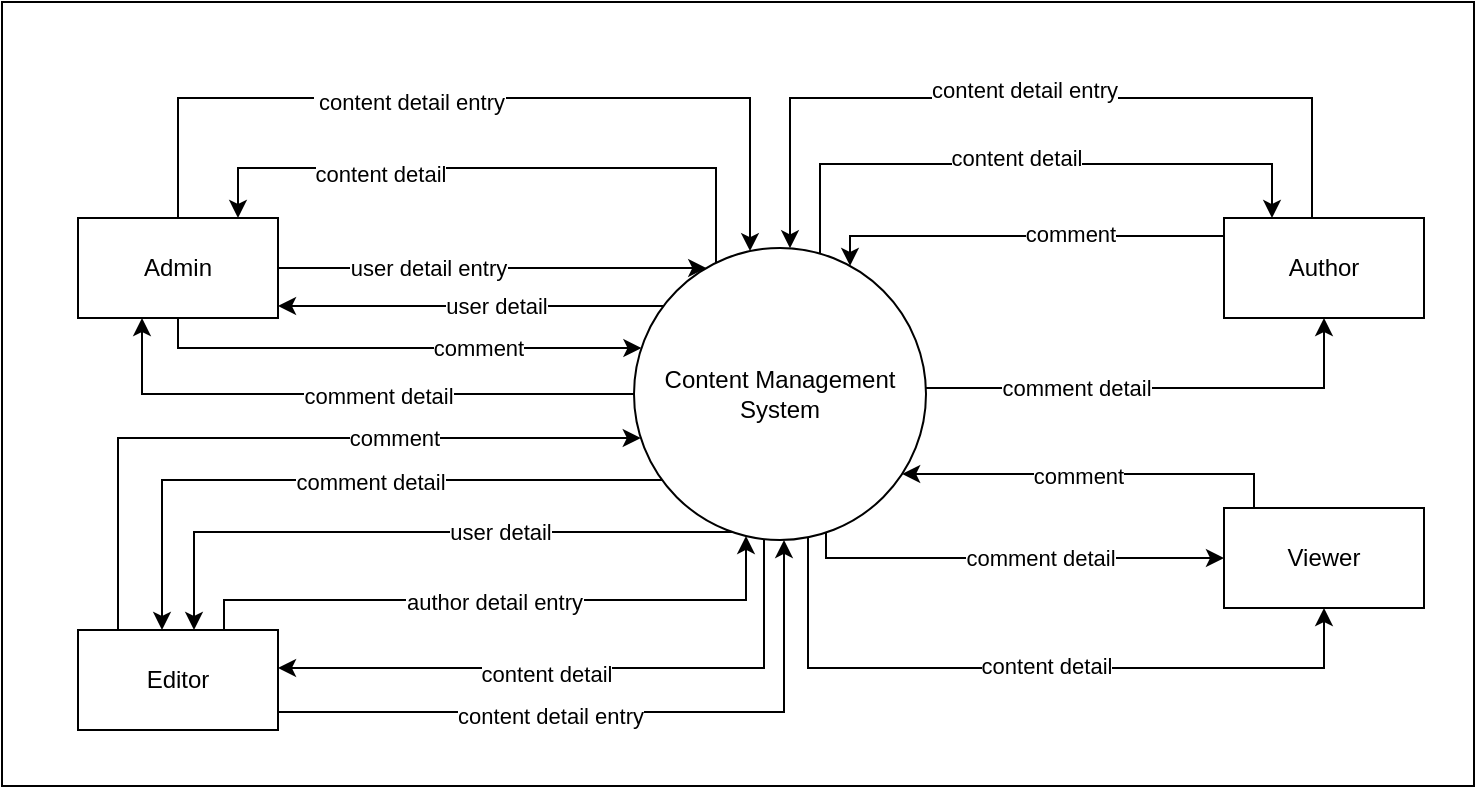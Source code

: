 <mxfile version="22.1.16" type="device">
  <diagram name="Page-1" id="1JZNMDiOsOetWaUi8xrt">
    <mxGraphModel dx="1110" dy="580" grid="0" gridSize="10" guides="1" tooltips="1" connect="1" arrows="1" fold="1" page="1" pageScale="1" pageWidth="850" pageHeight="1100" math="0" shadow="0">
      <root>
        <mxCell id="0" />
        <mxCell id="1" parent="0" />
        <mxCell id="xIfCsIHdapYumtQAMYiD-47" value="" style="rounded=0;whiteSpace=wrap;html=1;" vertex="1" parent="1">
          <mxGeometry x="36" y="255" width="736" height="392" as="geometry" />
        </mxCell>
        <mxCell id="xIfCsIHdapYumtQAMYiD-6" style="edgeStyle=orthogonalEdgeStyle;rounded=0;orthogonalLoop=1;jettySize=auto;html=1;" edge="1" parent="1" source="xIfCsIHdapYumtQAMYiD-1" target="xIfCsIHdapYumtQAMYiD-5">
          <mxGeometry relative="1" as="geometry">
            <Array as="points">
              <mxPoint x="124" y="303" />
              <mxPoint x="410" y="303" />
            </Array>
          </mxGeometry>
        </mxCell>
        <mxCell id="xIfCsIHdapYumtQAMYiD-7" value="&amp;nbsp;content detail entry" style="edgeLabel;html=1;align=center;verticalAlign=middle;resizable=0;points=[];" vertex="1" connectable="0" parent="xIfCsIHdapYumtQAMYiD-6">
          <mxGeometry x="-0.073" y="-3" relative="1" as="geometry">
            <mxPoint x="-21" y="-1" as="offset" />
          </mxGeometry>
        </mxCell>
        <mxCell id="xIfCsIHdapYumtQAMYiD-21" style="edgeStyle=orthogonalEdgeStyle;rounded=0;orthogonalLoop=1;jettySize=auto;html=1;" edge="1" parent="1" source="xIfCsIHdapYumtQAMYiD-1" target="xIfCsIHdapYumtQAMYiD-5">
          <mxGeometry relative="1" as="geometry">
            <Array as="points">
              <mxPoint x="373" y="388" />
            </Array>
          </mxGeometry>
        </mxCell>
        <mxCell id="xIfCsIHdapYumtQAMYiD-22" value="user detail entry" style="edgeLabel;html=1;align=center;verticalAlign=middle;resizable=0;points=[];" vertex="1" connectable="0" parent="xIfCsIHdapYumtQAMYiD-21">
          <mxGeometry x="-0.304" y="-4" relative="1" as="geometry">
            <mxPoint y="-4" as="offset" />
          </mxGeometry>
        </mxCell>
        <mxCell id="xIfCsIHdapYumtQAMYiD-1" value="Admin" style="html=1;dashed=0;whiteSpace=wrap;" vertex="1" parent="1">
          <mxGeometry x="74" y="363" width="100" height="50" as="geometry" />
        </mxCell>
        <mxCell id="xIfCsIHdapYumtQAMYiD-2" value="Editor" style="html=1;dashed=0;whiteSpace=wrap;" vertex="1" parent="1">
          <mxGeometry x="74" y="569" width="100" height="50" as="geometry" />
        </mxCell>
        <mxCell id="xIfCsIHdapYumtQAMYiD-3" value="Author" style="html=1;dashed=0;whiteSpace=wrap;" vertex="1" parent="1">
          <mxGeometry x="647" y="363" width="100" height="50" as="geometry" />
        </mxCell>
        <mxCell id="xIfCsIHdapYumtQAMYiD-31" style="edgeStyle=orthogonalEdgeStyle;rounded=0;orthogonalLoop=1;jettySize=auto;html=1;" edge="1" parent="1" source="xIfCsIHdapYumtQAMYiD-3" target="xIfCsIHdapYumtQAMYiD-5">
          <mxGeometry relative="1" as="geometry">
            <Array as="points">
              <mxPoint x="460" y="372" />
            </Array>
          </mxGeometry>
        </mxCell>
        <mxCell id="xIfCsIHdapYumtQAMYiD-32" value="comment" style="edgeLabel;html=1;align=center;verticalAlign=middle;resizable=0;points=[];" vertex="1" connectable="0" parent="xIfCsIHdapYumtQAMYiD-31">
          <mxGeometry x="0.242" y="1" relative="1" as="geometry">
            <mxPoint x="48" y="-2" as="offset" />
          </mxGeometry>
        </mxCell>
        <mxCell id="xIfCsIHdapYumtQAMYiD-33" style="edgeStyle=orthogonalEdgeStyle;rounded=0;orthogonalLoop=1;jettySize=auto;html=1;" edge="1" parent="1" source="xIfCsIHdapYumtQAMYiD-5" target="xIfCsIHdapYumtQAMYiD-4">
          <mxGeometry relative="1" as="geometry">
            <Array as="points">
              <mxPoint x="448" y="533" />
            </Array>
          </mxGeometry>
        </mxCell>
        <mxCell id="xIfCsIHdapYumtQAMYiD-34" value="comment detail" style="edgeLabel;html=1;align=center;verticalAlign=middle;resizable=0;points=[];" vertex="1" connectable="0" parent="xIfCsIHdapYumtQAMYiD-33">
          <mxGeometry x="-0.043" y="-1" relative="1" as="geometry">
            <mxPoint x="18" y="-1" as="offset" />
          </mxGeometry>
        </mxCell>
        <mxCell id="xIfCsIHdapYumtQAMYiD-4" value="Viewer" style="html=1;dashed=0;whiteSpace=wrap;" vertex="1" parent="1">
          <mxGeometry x="647" y="508" width="100" height="50" as="geometry" />
        </mxCell>
        <mxCell id="xIfCsIHdapYumtQAMYiD-12" style="edgeStyle=orthogonalEdgeStyle;rounded=0;orthogonalLoop=1;jettySize=auto;html=1;" edge="1" parent="1" source="xIfCsIHdapYumtQAMYiD-5" target="xIfCsIHdapYumtQAMYiD-1">
          <mxGeometry relative="1" as="geometry">
            <Array as="points">
              <mxPoint x="393" y="338" />
              <mxPoint x="154" y="338" />
            </Array>
          </mxGeometry>
        </mxCell>
        <mxCell id="xIfCsIHdapYumtQAMYiD-13" value="content detail" style="edgeLabel;html=1;align=center;verticalAlign=middle;resizable=0;points=[];" vertex="1" connectable="0" parent="xIfCsIHdapYumtQAMYiD-12">
          <mxGeometry x="0.385" y="3" relative="1" as="geometry">
            <mxPoint as="offset" />
          </mxGeometry>
        </mxCell>
        <mxCell id="xIfCsIHdapYumtQAMYiD-27" style="edgeStyle=orthogonalEdgeStyle;rounded=0;orthogonalLoop=1;jettySize=auto;html=1;" edge="1" parent="1" source="xIfCsIHdapYumtQAMYiD-5" target="xIfCsIHdapYumtQAMYiD-2">
          <mxGeometry relative="1" as="geometry">
            <mxPoint x="376.987" y="513" as="sourcePoint" />
            <mxPoint x="124" y="588" as="targetPoint" />
            <Array as="points">
              <mxPoint x="132" y="520" />
            </Array>
          </mxGeometry>
        </mxCell>
        <mxCell id="xIfCsIHdapYumtQAMYiD-28" value="user detail" style="edgeLabel;html=1;align=center;verticalAlign=middle;resizable=0;points=[];" vertex="1" connectable="0" parent="xIfCsIHdapYumtQAMYiD-27">
          <mxGeometry x="0.053" relative="1" as="geometry">
            <mxPoint x="51" as="offset" />
          </mxGeometry>
        </mxCell>
        <mxCell id="xIfCsIHdapYumtQAMYiD-41" style="edgeStyle=orthogonalEdgeStyle;rounded=0;orthogonalLoop=1;jettySize=auto;html=1;" edge="1" parent="1" source="xIfCsIHdapYumtQAMYiD-5" target="xIfCsIHdapYumtQAMYiD-1">
          <mxGeometry relative="1" as="geometry">
            <Array as="points">
              <mxPoint x="106" y="451" />
            </Array>
          </mxGeometry>
        </mxCell>
        <mxCell id="xIfCsIHdapYumtQAMYiD-42" value="comment detail" style="edgeLabel;html=1;align=center;verticalAlign=middle;resizable=0;points=[];" vertex="1" connectable="0" parent="xIfCsIHdapYumtQAMYiD-41">
          <mxGeometry x="-0.098" y="2" relative="1" as="geometry">
            <mxPoint y="-1" as="offset" />
          </mxGeometry>
        </mxCell>
        <mxCell id="xIfCsIHdapYumtQAMYiD-5" value="Content Management System" style="shape=ellipse;html=1;dashed=0;whiteSpace=wrap;perimeter=ellipsePerimeter;" vertex="1" parent="1">
          <mxGeometry x="352" y="378" width="146" height="146" as="geometry" />
        </mxCell>
        <mxCell id="xIfCsIHdapYumtQAMYiD-8" style="edgeStyle=orthogonalEdgeStyle;rounded=0;orthogonalLoop=1;jettySize=auto;html=1;" edge="1" parent="1" source="xIfCsIHdapYumtQAMYiD-2" target="xIfCsIHdapYumtQAMYiD-5">
          <mxGeometry relative="1" as="geometry">
            <mxPoint x="134" y="373" as="sourcePoint" />
            <mxPoint x="420" y="419" as="targetPoint" />
            <Array as="points">
              <mxPoint x="427" y="610" />
            </Array>
          </mxGeometry>
        </mxCell>
        <mxCell id="xIfCsIHdapYumtQAMYiD-9" value="content detail entry" style="edgeLabel;html=1;align=center;verticalAlign=middle;resizable=0;points=[];" vertex="1" connectable="0" parent="xIfCsIHdapYumtQAMYiD-8">
          <mxGeometry x="-0.073" y="-3" relative="1" as="geometry">
            <mxPoint x="-21" y="-1" as="offset" />
          </mxGeometry>
        </mxCell>
        <mxCell id="xIfCsIHdapYumtQAMYiD-10" style="edgeStyle=orthogonalEdgeStyle;rounded=0;orthogonalLoop=1;jettySize=auto;html=1;" edge="1" parent="1" source="xIfCsIHdapYumtQAMYiD-3" target="xIfCsIHdapYumtQAMYiD-5">
          <mxGeometry relative="1" as="geometry">
            <mxPoint x="144" y="383" as="sourcePoint" />
            <mxPoint x="430" y="429" as="targetPoint" />
            <Array as="points">
              <mxPoint x="691" y="303" />
              <mxPoint x="430" y="303" />
            </Array>
          </mxGeometry>
        </mxCell>
        <mxCell id="xIfCsIHdapYumtQAMYiD-11" value="content detail entry" style="edgeLabel;html=1;align=center;verticalAlign=middle;resizable=0;points=[];" vertex="1" connectable="0" parent="xIfCsIHdapYumtQAMYiD-10">
          <mxGeometry x="-0.073" y="-3" relative="1" as="geometry">
            <mxPoint x="-21" y="-1" as="offset" />
          </mxGeometry>
        </mxCell>
        <mxCell id="xIfCsIHdapYumtQAMYiD-15" style="edgeStyle=orthogonalEdgeStyle;rounded=0;orthogonalLoop=1;jettySize=auto;html=1;" edge="1" parent="1" source="xIfCsIHdapYumtQAMYiD-5" target="xIfCsIHdapYumtQAMYiD-2">
          <mxGeometry relative="1" as="geometry">
            <mxPoint x="403" y="424" as="sourcePoint" />
            <mxPoint x="164" y="373" as="targetPoint" />
            <Array as="points">
              <mxPoint x="417" y="588" />
            </Array>
          </mxGeometry>
        </mxCell>
        <mxCell id="xIfCsIHdapYumtQAMYiD-16" value="content detail" style="edgeLabel;html=1;align=center;verticalAlign=middle;resizable=0;points=[];" vertex="1" connectable="0" parent="xIfCsIHdapYumtQAMYiD-15">
          <mxGeometry x="0.385" y="3" relative="1" as="geometry">
            <mxPoint x="39" as="offset" />
          </mxGeometry>
        </mxCell>
        <mxCell id="xIfCsIHdapYumtQAMYiD-17" style="edgeStyle=orthogonalEdgeStyle;rounded=0;orthogonalLoop=1;jettySize=auto;html=1;" edge="1" parent="1" source="xIfCsIHdapYumtQAMYiD-5" target="xIfCsIHdapYumtQAMYiD-3">
          <mxGeometry relative="1" as="geometry">
            <mxPoint x="413" y="520" as="sourcePoint" />
            <mxPoint x="174" y="568" as="targetPoint" />
            <Array as="points">
              <mxPoint x="445" y="336" />
              <mxPoint x="671" y="336" />
            </Array>
          </mxGeometry>
        </mxCell>
        <mxCell id="xIfCsIHdapYumtQAMYiD-18" value="content detail" style="edgeLabel;html=1;align=center;verticalAlign=middle;resizable=0;points=[];" vertex="1" connectable="0" parent="xIfCsIHdapYumtQAMYiD-17">
          <mxGeometry x="0.385" y="3" relative="1" as="geometry">
            <mxPoint x="-63" as="offset" />
          </mxGeometry>
        </mxCell>
        <mxCell id="xIfCsIHdapYumtQAMYiD-19" style="edgeStyle=orthogonalEdgeStyle;rounded=0;orthogonalLoop=1;jettySize=auto;html=1;" edge="1" parent="1" source="xIfCsIHdapYumtQAMYiD-5" target="xIfCsIHdapYumtQAMYiD-4">
          <mxGeometry relative="1" as="geometry">
            <mxPoint x="464" y="437" as="sourcePoint" />
            <mxPoint x="681" y="373" as="targetPoint" />
            <Array as="points">
              <mxPoint x="439" y="588" />
              <mxPoint x="697" y="588" />
            </Array>
          </mxGeometry>
        </mxCell>
        <mxCell id="xIfCsIHdapYumtQAMYiD-20" value="content detail" style="edgeLabel;html=1;align=center;verticalAlign=middle;resizable=0;points=[];" vertex="1" connectable="0" parent="xIfCsIHdapYumtQAMYiD-19">
          <mxGeometry x="0.385" y="3" relative="1" as="geometry">
            <mxPoint x="-60" y="2" as="offset" />
          </mxGeometry>
        </mxCell>
        <mxCell id="xIfCsIHdapYumtQAMYiD-23" style="edgeStyle=orthogonalEdgeStyle;rounded=0;orthogonalLoop=1;jettySize=auto;html=1;" edge="1" parent="1" source="xIfCsIHdapYumtQAMYiD-2" target="xIfCsIHdapYumtQAMYiD-5">
          <mxGeometry relative="1" as="geometry">
            <mxPoint x="184" y="398" as="sourcePoint" />
            <mxPoint x="383" y="441" as="targetPoint" />
            <Array as="points">
              <mxPoint x="147" y="554" />
              <mxPoint x="408" y="554" />
            </Array>
          </mxGeometry>
        </mxCell>
        <mxCell id="xIfCsIHdapYumtQAMYiD-24" value="author detail entry" style="edgeLabel;html=1;align=center;verticalAlign=middle;resizable=0;points=[];" vertex="1" connectable="0" parent="xIfCsIHdapYumtQAMYiD-23">
          <mxGeometry x="-0.304" y="-4" relative="1" as="geometry">
            <mxPoint x="43" y="-3" as="offset" />
          </mxGeometry>
        </mxCell>
        <mxCell id="xIfCsIHdapYumtQAMYiD-25" style="edgeStyle=orthogonalEdgeStyle;rounded=0;orthogonalLoop=1;jettySize=auto;html=1;" edge="1" parent="1" source="xIfCsIHdapYumtQAMYiD-5" target="xIfCsIHdapYumtQAMYiD-1">
          <mxGeometry relative="1" as="geometry">
            <mxPoint x="403" y="424" as="sourcePoint" />
            <mxPoint x="164" y="373" as="targetPoint" />
            <Array as="points">
              <mxPoint x="260" y="407" />
              <mxPoint x="260" y="407" />
            </Array>
          </mxGeometry>
        </mxCell>
        <mxCell id="xIfCsIHdapYumtQAMYiD-26" value="user detail" style="edgeLabel;html=1;align=center;verticalAlign=middle;resizable=0;points=[];" vertex="1" connectable="0" parent="xIfCsIHdapYumtQAMYiD-25">
          <mxGeometry x="0.385" y="3" relative="1" as="geometry">
            <mxPoint x="49" y="-3" as="offset" />
          </mxGeometry>
        </mxCell>
        <mxCell id="xIfCsIHdapYumtQAMYiD-35" style="edgeStyle=orthogonalEdgeStyle;rounded=0;orthogonalLoop=1;jettySize=auto;html=1;" edge="1" parent="1" source="xIfCsIHdapYumtQAMYiD-5" target="xIfCsIHdapYumtQAMYiD-3">
          <mxGeometry relative="1" as="geometry">
            <mxPoint x="657" y="543" as="sourcePoint" />
            <mxPoint x="458" y="509" as="targetPoint" />
            <Array as="points">
              <mxPoint x="697" y="448" />
            </Array>
          </mxGeometry>
        </mxCell>
        <mxCell id="xIfCsIHdapYumtQAMYiD-36" value="comment detail" style="edgeLabel;html=1;align=center;verticalAlign=middle;resizable=0;points=[];" vertex="1" connectable="0" parent="xIfCsIHdapYumtQAMYiD-35">
          <mxGeometry x="-0.043" y="-1" relative="1" as="geometry">
            <mxPoint x="-37" y="-1" as="offset" />
          </mxGeometry>
        </mxCell>
        <mxCell id="xIfCsIHdapYumtQAMYiD-37" style="edgeStyle=orthogonalEdgeStyle;rounded=0;orthogonalLoop=1;jettySize=auto;html=1;" edge="1" parent="1" source="xIfCsIHdapYumtQAMYiD-4" target="xIfCsIHdapYumtQAMYiD-5">
          <mxGeometry relative="1" as="geometry">
            <mxPoint x="657" y="382" as="sourcePoint" />
            <mxPoint x="470" y="446" as="targetPoint" />
            <Array as="points">
              <mxPoint x="662" y="491" />
            </Array>
          </mxGeometry>
        </mxCell>
        <mxCell id="xIfCsIHdapYumtQAMYiD-38" value="comment" style="edgeLabel;html=1;align=center;verticalAlign=middle;resizable=0;points=[];" vertex="1" connectable="0" parent="xIfCsIHdapYumtQAMYiD-37">
          <mxGeometry x="0.242" y="1" relative="1" as="geometry">
            <mxPoint x="15" as="offset" />
          </mxGeometry>
        </mxCell>
        <mxCell id="xIfCsIHdapYumtQAMYiD-39" style="edgeStyle=orthogonalEdgeStyle;rounded=0;orthogonalLoop=1;jettySize=auto;html=1;" edge="1" parent="1" source="xIfCsIHdapYumtQAMYiD-1" target="xIfCsIHdapYumtQAMYiD-5">
          <mxGeometry relative="1" as="geometry">
            <mxPoint x="657" y="382" as="sourcePoint" />
            <mxPoint x="392" y="460" as="targetPoint" />
            <Array as="points">
              <mxPoint x="124" y="428" />
            </Array>
          </mxGeometry>
        </mxCell>
        <mxCell id="xIfCsIHdapYumtQAMYiD-40" value="comment" style="edgeLabel;html=1;align=center;verticalAlign=middle;resizable=0;points=[];" vertex="1" connectable="0" parent="xIfCsIHdapYumtQAMYiD-39">
          <mxGeometry x="0.242" y="1" relative="1" as="geometry">
            <mxPoint x="12" y="1" as="offset" />
          </mxGeometry>
        </mxCell>
        <mxCell id="xIfCsIHdapYumtQAMYiD-43" style="edgeStyle=orthogonalEdgeStyle;rounded=0;orthogonalLoop=1;jettySize=auto;html=1;" edge="1" parent="1" source="xIfCsIHdapYumtQAMYiD-2" target="xIfCsIHdapYumtQAMYiD-5">
          <mxGeometry relative="1" as="geometry">
            <mxPoint x="134" y="423" as="sourcePoint" />
            <mxPoint x="366" y="438" as="targetPoint" />
            <Array as="points">
              <mxPoint x="94" y="473" />
            </Array>
          </mxGeometry>
        </mxCell>
        <mxCell id="xIfCsIHdapYumtQAMYiD-44" value="comment" style="edgeLabel;html=1;align=center;verticalAlign=middle;resizable=0;points=[];" vertex="1" connectable="0" parent="xIfCsIHdapYumtQAMYiD-43">
          <mxGeometry x="0.242" y="1" relative="1" as="geometry">
            <mxPoint x="12" y="1" as="offset" />
          </mxGeometry>
        </mxCell>
        <mxCell id="xIfCsIHdapYumtQAMYiD-45" style="edgeStyle=orthogonalEdgeStyle;rounded=0;orthogonalLoop=1;jettySize=auto;html=1;" edge="1" parent="1" source="xIfCsIHdapYumtQAMYiD-5" target="xIfCsIHdapYumtQAMYiD-2">
          <mxGeometry relative="1" as="geometry">
            <mxPoint x="362" y="461" as="sourcePoint" />
            <mxPoint x="116" y="423" as="targetPoint" />
            <Array as="points">
              <mxPoint x="116" y="494" />
            </Array>
          </mxGeometry>
        </mxCell>
        <mxCell id="xIfCsIHdapYumtQAMYiD-46" value="comment detail" style="edgeLabel;html=1;align=center;verticalAlign=middle;resizable=0;points=[];" vertex="1" connectable="0" parent="xIfCsIHdapYumtQAMYiD-45">
          <mxGeometry x="-0.098" y="2" relative="1" as="geometry">
            <mxPoint y="-1" as="offset" />
          </mxGeometry>
        </mxCell>
      </root>
    </mxGraphModel>
  </diagram>
</mxfile>
